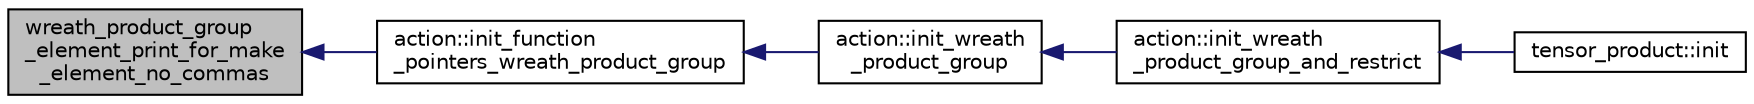 digraph "wreath_product_group_element_print_for_make_element_no_commas"
{
  edge [fontname="Helvetica",fontsize="10",labelfontname="Helvetica",labelfontsize="10"];
  node [fontname="Helvetica",fontsize="10",shape=record];
  rankdir="LR";
  Node9453 [label="wreath_product_group\l_element_print_for_make\l_element_no_commas",height=0.2,width=0.4,color="black", fillcolor="grey75", style="filled", fontcolor="black"];
  Node9453 -> Node9454 [dir="back",color="midnightblue",fontsize="10",style="solid",fontname="Helvetica"];
  Node9454 [label="action::init_function\l_pointers_wreath_product_group",height=0.2,width=0.4,color="black", fillcolor="white", style="filled",URL="$d2/d86/classaction.html#a149d3bdc89556d74a4a20597f0cccdc0"];
  Node9454 -> Node9455 [dir="back",color="midnightblue",fontsize="10",style="solid",fontname="Helvetica"];
  Node9455 [label="action::init_wreath\l_product_group",height=0.2,width=0.4,color="black", fillcolor="white", style="filled",URL="$d2/d86/classaction.html#a29d8425b266eff98677406f084ee3f86"];
  Node9455 -> Node9456 [dir="back",color="midnightblue",fontsize="10",style="solid",fontname="Helvetica"];
  Node9456 [label="action::init_wreath\l_product_group_and_restrict",height=0.2,width=0.4,color="black", fillcolor="white", style="filled",URL="$d2/d86/classaction.html#a5ea78557093c987967e7b8162fabbf72"];
  Node9456 -> Node9457 [dir="back",color="midnightblue",fontsize="10",style="solid",fontname="Helvetica"];
  Node9457 [label="tensor_product::init",height=0.2,width=0.4,color="black", fillcolor="white", style="filled",URL="$dd/d3e/classtensor__product.html#a2a8ac905e80dd9bb7339c9506c3521d3"];
}
